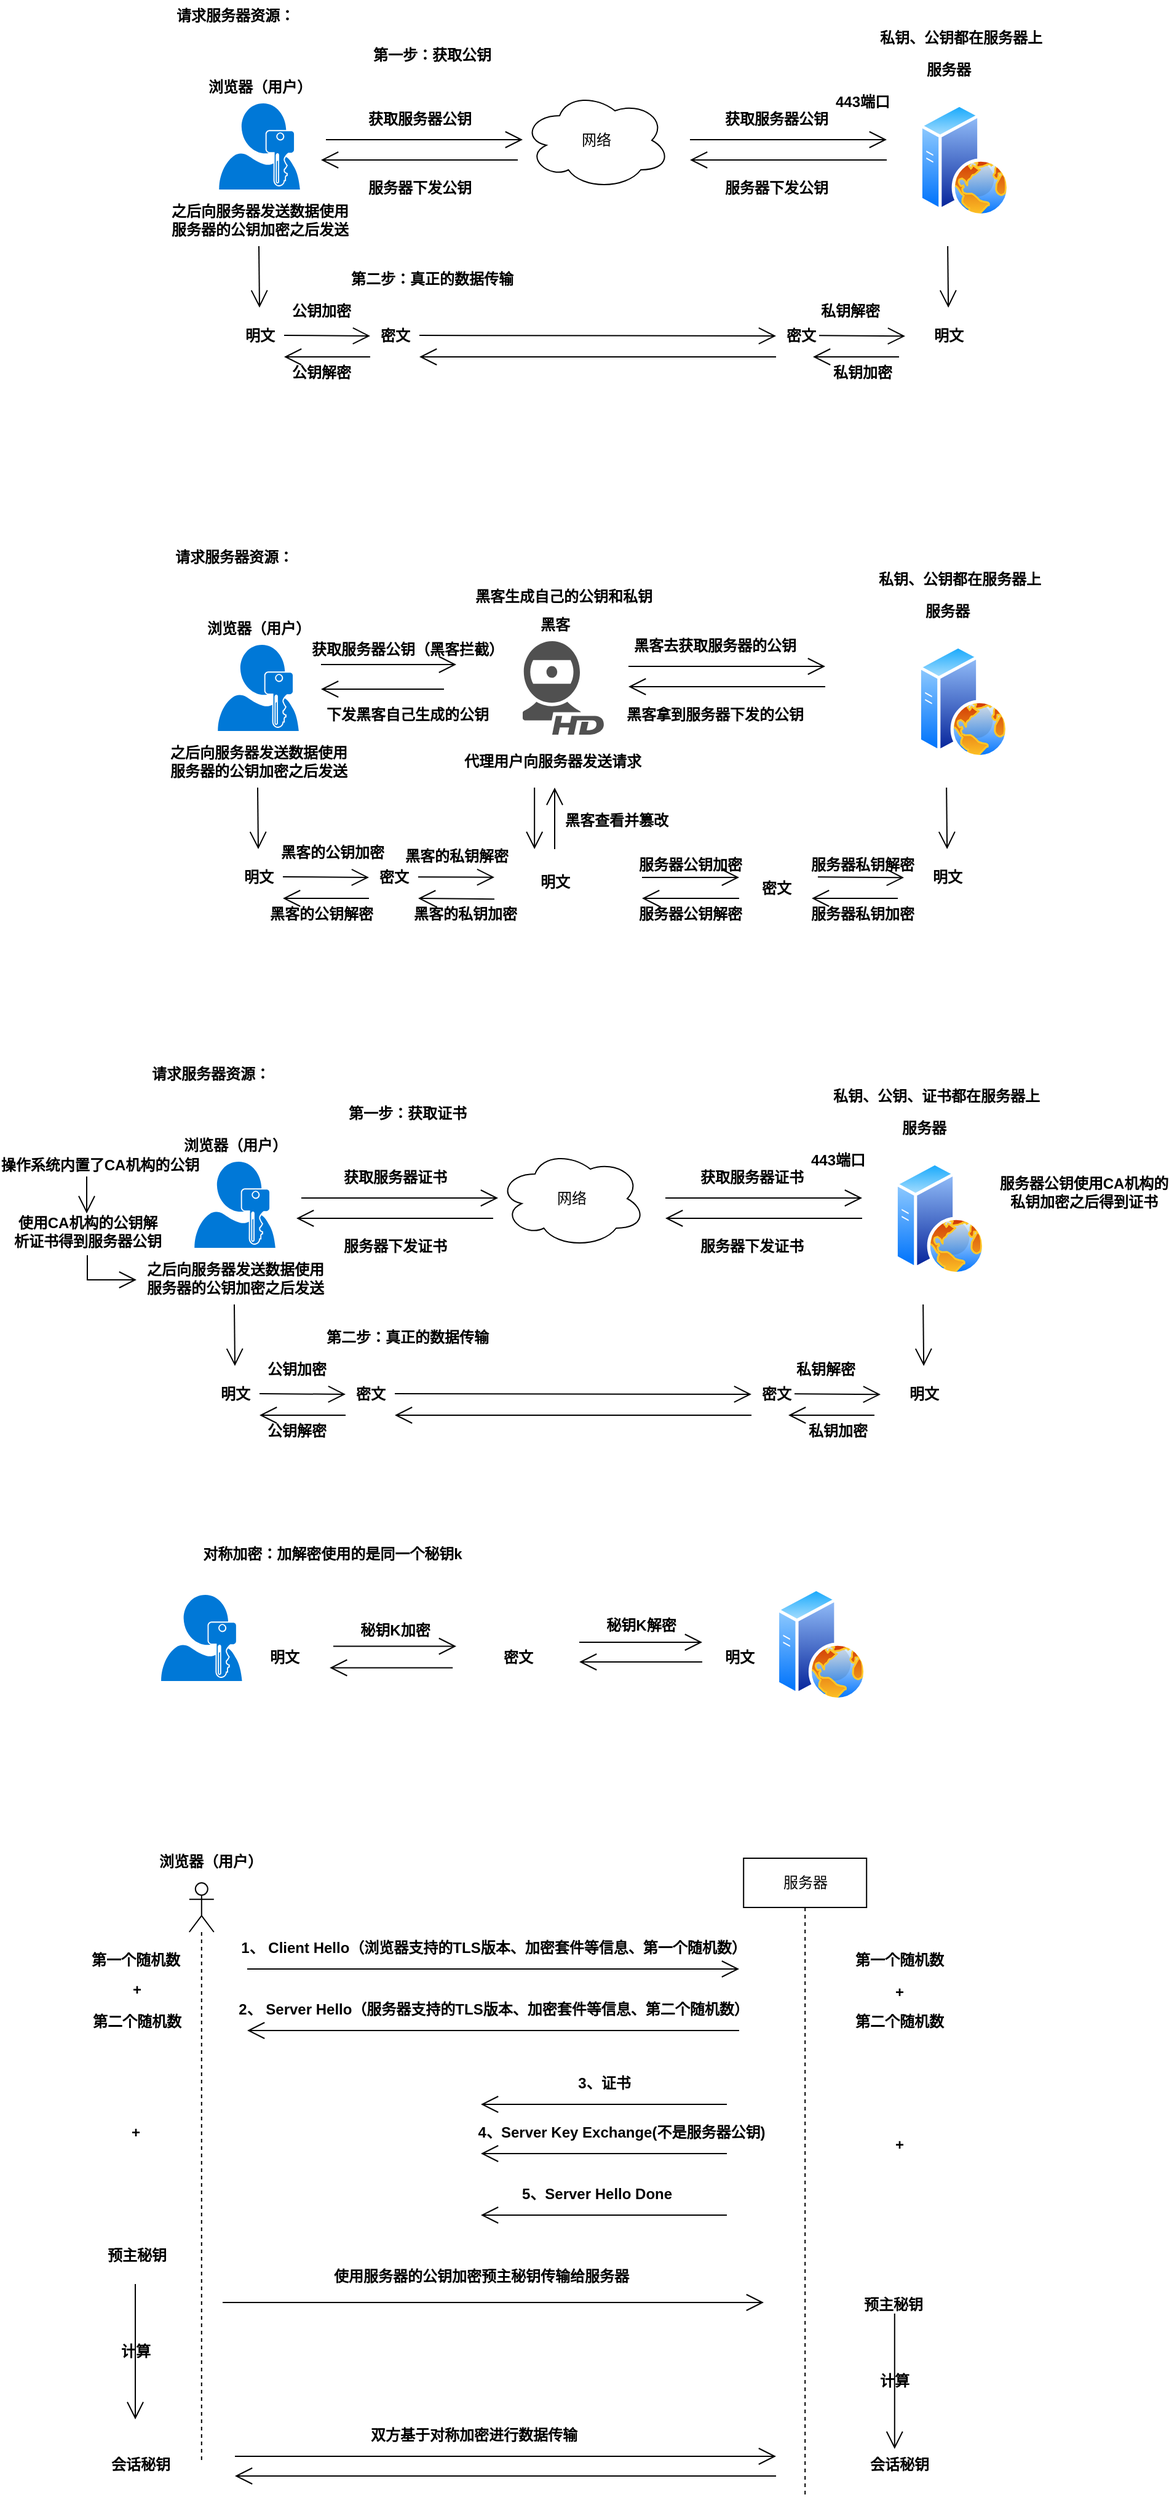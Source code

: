 <mxfile version="21.3.0" type="github">
  <diagram name="第 1 页" id="O23Y88hJr7wUiLWXJ_u-">
    <mxGraphModel dx="1953" dy="601" grid="1" gridSize="10" guides="1" tooltips="1" connect="1" arrows="1" fold="1" page="1" pageScale="1" pageWidth="827" pageHeight="1169" math="0" shadow="0">
      <root>
        <mxCell id="0" />
        <mxCell id="1" parent="0" />
        <mxCell id="Ln2cdZFhY50fQU2VHEEj-3" value="" style="sketch=0;aspect=fixed;pointerEvents=1;shadow=0;dashed=0;html=1;strokeColor=none;labelPosition=center;verticalLabelPosition=bottom;verticalAlign=top;align=center;shape=mxgraph.mscae.enterprise.user_permissions;fillColor=#0078D7;" vertex="1" parent="1">
          <mxGeometry x="167.1" y="154" width="65.8" height="70" as="geometry" />
        </mxCell>
        <mxCell id="Ln2cdZFhY50fQU2VHEEj-4" value="浏览器（用户）" style="text;align=center;fontStyle=1;verticalAlign=middle;spacingLeft=3;spacingRight=3;strokeColor=none;rotatable=0;points=[[0,0.5],[1,0.5]];portConstraint=eastwest;html=1;" vertex="1" parent="1">
          <mxGeometry x="160" y="128" width="80" height="26" as="geometry" />
        </mxCell>
        <mxCell id="Ln2cdZFhY50fQU2VHEEj-5" value="网络" style="ellipse;shape=cloud;whiteSpace=wrap;html=1;" vertex="1" parent="1">
          <mxGeometry x="414" y="144" width="120" height="80" as="geometry" />
        </mxCell>
        <mxCell id="Ln2cdZFhY50fQU2VHEEj-8" value="" style="image;aspect=fixed;perimeter=ellipsePerimeter;html=1;align=center;shadow=0;dashed=0;spacingTop=3;image=img/lib/active_directory/web_server.svg;" vertex="1" parent="1">
          <mxGeometry x="736.4" y="154" width="73.6" height="92" as="geometry" />
        </mxCell>
        <mxCell id="Ln2cdZFhY50fQU2VHEEj-9" value="服务器" style="text;align=center;fontStyle=1;verticalAlign=middle;spacingLeft=3;spacingRight=3;strokeColor=none;rotatable=0;points=[[0,0.5],[1,0.5]];portConstraint=eastwest;html=1;" vertex="1" parent="1">
          <mxGeometry x="720" y="114" width="80" height="26" as="geometry" />
        </mxCell>
        <mxCell id="Ln2cdZFhY50fQU2VHEEj-15" value="私钥、公钥都在服务器上" style="text;align=center;fontStyle=1;verticalAlign=middle;spacingLeft=3;spacingRight=3;strokeColor=none;rotatable=0;points=[[0,0.5],[1,0.5]];portConstraint=eastwest;html=1;" vertex="1" parent="1">
          <mxGeometry x="730" y="88" width="80" height="26" as="geometry" />
        </mxCell>
        <mxCell id="Ln2cdZFhY50fQU2VHEEj-17" value="" style="endArrow=open;endFill=1;endSize=12;html=1;rounded=0;curved=1;" edge="1" parent="1">
          <mxGeometry width="160" relative="1" as="geometry">
            <mxPoint x="254" y="183.5" as="sourcePoint" />
            <mxPoint x="414" y="183.5" as="targetPoint" />
          </mxGeometry>
        </mxCell>
        <mxCell id="Ln2cdZFhY50fQU2VHEEj-18" value="" style="endArrow=open;endFill=1;endSize=12;html=1;rounded=0;curved=1;" edge="1" parent="1">
          <mxGeometry width="160" relative="1" as="geometry">
            <mxPoint x="550" y="183.5" as="sourcePoint" />
            <mxPoint x="710" y="183.5" as="targetPoint" />
          </mxGeometry>
        </mxCell>
        <mxCell id="Ln2cdZFhY50fQU2VHEEj-19" value="" style="endArrow=open;endFill=1;endSize=12;html=1;rounded=0;curved=1;" edge="1" parent="1">
          <mxGeometry width="160" relative="1" as="geometry">
            <mxPoint x="410" y="200" as="sourcePoint" />
            <mxPoint x="250" y="200" as="targetPoint" />
          </mxGeometry>
        </mxCell>
        <mxCell id="Ln2cdZFhY50fQU2VHEEj-20" value="" style="endArrow=open;endFill=1;endSize=12;html=1;rounded=0;curved=1;" edge="1" parent="1">
          <mxGeometry width="160" relative="1" as="geometry">
            <mxPoint x="710" y="200" as="sourcePoint" />
            <mxPoint x="550" y="200" as="targetPoint" />
          </mxGeometry>
        </mxCell>
        <mxCell id="Ln2cdZFhY50fQU2VHEEj-22" value="服务器下发公钥" style="text;align=center;fontStyle=1;verticalAlign=middle;spacingLeft=3;spacingRight=3;strokeColor=none;rotatable=0;points=[[0,0.5],[1,0.5]];portConstraint=eastwest;html=1;" vertex="1" parent="1">
          <mxGeometry x="580" y="210" width="80" height="26" as="geometry" />
        </mxCell>
        <mxCell id="Ln2cdZFhY50fQU2VHEEj-23" value="服务器下发公钥" style="text;align=center;fontStyle=1;verticalAlign=middle;spacingLeft=3;spacingRight=3;strokeColor=none;rotatable=0;points=[[0,0.5],[1,0.5]];portConstraint=eastwest;html=1;" vertex="1" parent="1">
          <mxGeometry x="290" y="210" width="80" height="26" as="geometry" />
        </mxCell>
        <mxCell id="Ln2cdZFhY50fQU2VHEEj-26" value="之后向服务器发送数据使用&lt;br&gt;服务器的公钥加密之后发送" style="text;align=center;fontStyle=1;verticalAlign=middle;spacingLeft=3;spacingRight=3;strokeColor=none;rotatable=0;points=[[0,0.5],[1,0.5]];portConstraint=eastwest;html=1;" vertex="1" parent="1">
          <mxGeometry x="160" y="236" width="80" height="26" as="geometry" />
        </mxCell>
        <mxCell id="Ln2cdZFhY50fQU2VHEEj-27" value="获取服务器公钥" style="text;align=center;fontStyle=1;verticalAlign=middle;spacingLeft=3;spacingRight=3;strokeColor=none;rotatable=0;points=[[0,0.5],[1,0.5]];portConstraint=eastwest;html=1;" vertex="1" parent="1">
          <mxGeometry x="290" y="154" width="80" height="26" as="geometry" />
        </mxCell>
        <mxCell id="Ln2cdZFhY50fQU2VHEEj-28" value="获取服务器公钥" style="text;align=center;fontStyle=1;verticalAlign=middle;spacingLeft=3;spacingRight=3;strokeColor=none;rotatable=0;points=[[0,0.5],[1,0.5]];portConstraint=eastwest;html=1;" vertex="1" parent="1">
          <mxGeometry x="580" y="154" width="80" height="26" as="geometry" />
        </mxCell>
        <mxCell id="Ln2cdZFhY50fQU2VHEEj-31" value="请求服务器资源：" style="text;align=center;fontStyle=1;verticalAlign=middle;spacingLeft=3;spacingRight=3;strokeColor=none;rotatable=0;points=[[0,0.5],[1,0.5]];portConstraint=eastwest;html=1;" vertex="1" parent="1">
          <mxGeometry x="140" y="70" width="80" height="26" as="geometry" />
        </mxCell>
        <mxCell id="Ln2cdZFhY50fQU2VHEEj-32" value="443端口" style="text;align=center;fontStyle=1;verticalAlign=middle;spacingLeft=3;spacingRight=3;strokeColor=none;rotatable=0;points=[[0,0.5],[1,0.5]];portConstraint=eastwest;html=1;" vertex="1" parent="1">
          <mxGeometry x="650" y="140" width="80" height="26" as="geometry" />
        </mxCell>
        <mxCell id="Ln2cdZFhY50fQU2VHEEj-33" value="" style="endArrow=open;endFill=1;endSize=12;html=1;rounded=0;curved=1;" edge="1" parent="1">
          <mxGeometry width="160" relative="1" as="geometry">
            <mxPoint x="199.5" y="270" as="sourcePoint" />
            <mxPoint x="200" y="320" as="targetPoint" />
          </mxGeometry>
        </mxCell>
        <mxCell id="Ln2cdZFhY50fQU2VHEEj-34" value="明文" style="text;align=center;fontStyle=1;verticalAlign=middle;spacingLeft=3;spacingRight=3;strokeColor=none;rotatable=0;points=[[0,0.5],[1,0.5]];portConstraint=eastwest;html=1;" vertex="1" parent="1">
          <mxGeometry x="160" y="330" width="80" height="26" as="geometry" />
        </mxCell>
        <mxCell id="Ln2cdZFhY50fQU2VHEEj-36" value="" style="endArrow=open;endFill=1;endSize=12;html=1;rounded=0;curved=1;" edge="1" parent="1">
          <mxGeometry width="160" relative="1" as="geometry">
            <mxPoint x="220" y="342.5" as="sourcePoint" />
            <mxPoint x="290" y="343" as="targetPoint" />
          </mxGeometry>
        </mxCell>
        <mxCell id="Ln2cdZFhY50fQU2VHEEj-37" value="公钥加密" style="text;align=center;fontStyle=1;verticalAlign=middle;spacingLeft=3;spacingRight=3;strokeColor=none;rotatable=0;points=[[0,0.5],[1,0.5]];portConstraint=eastwest;html=1;" vertex="1" parent="1">
          <mxGeometry x="210" y="310" width="80" height="26" as="geometry" />
        </mxCell>
        <mxCell id="Ln2cdZFhY50fQU2VHEEj-38" value="密文" style="text;align=center;fontStyle=1;verticalAlign=middle;spacingLeft=3;spacingRight=3;strokeColor=none;rotatable=0;points=[[0,0.5],[1,0.5]];portConstraint=eastwest;html=1;" vertex="1" parent="1">
          <mxGeometry x="270" y="330" width="80" height="26" as="geometry" />
        </mxCell>
        <mxCell id="Ln2cdZFhY50fQU2VHEEj-39" value="" style="endArrow=open;endFill=1;endSize=12;html=1;rounded=0;curved=1;" edge="1" parent="1">
          <mxGeometry width="160" relative="1" as="geometry">
            <mxPoint x="330" y="342.5" as="sourcePoint" />
            <mxPoint x="620" y="343" as="targetPoint" />
          </mxGeometry>
        </mxCell>
        <mxCell id="Ln2cdZFhY50fQU2VHEEj-41" value="密文" style="text;align=center;fontStyle=1;verticalAlign=middle;spacingLeft=3;spacingRight=3;strokeColor=none;rotatable=0;points=[[0,0.5],[1,0.5]];portConstraint=eastwest;html=1;" vertex="1" parent="1">
          <mxGeometry x="600" y="330" width="80" height="26" as="geometry" />
        </mxCell>
        <mxCell id="Ln2cdZFhY50fQU2VHEEj-43" value="私钥解密" style="text;align=center;fontStyle=1;verticalAlign=middle;spacingLeft=3;spacingRight=3;strokeColor=none;rotatable=0;points=[[0,0.5],[1,0.5]];portConstraint=eastwest;html=1;" vertex="1" parent="1">
          <mxGeometry x="640" y="310" width="80" height="26" as="geometry" />
        </mxCell>
        <mxCell id="Ln2cdZFhY50fQU2VHEEj-44" value="" style="endArrow=open;endFill=1;endSize=12;html=1;rounded=0;curved=1;" edge="1" parent="1">
          <mxGeometry width="160" relative="1" as="geometry">
            <mxPoint x="655" y="342.66" as="sourcePoint" />
            <mxPoint x="725" y="343.16" as="targetPoint" />
          </mxGeometry>
        </mxCell>
        <mxCell id="Ln2cdZFhY50fQU2VHEEj-45" value="明文" style="text;align=center;fontStyle=1;verticalAlign=middle;spacingLeft=3;spacingRight=3;strokeColor=none;rotatable=0;points=[[0,0.5],[1,0.5]];portConstraint=eastwest;html=1;" vertex="1" parent="1">
          <mxGeometry x="720" y="330" width="80" height="26" as="geometry" />
        </mxCell>
        <mxCell id="Ln2cdZFhY50fQU2VHEEj-47" value="" style="endArrow=open;endFill=1;endSize=12;html=1;rounded=0;curved=1;" edge="1" parent="1">
          <mxGeometry width="160" relative="1" as="geometry">
            <mxPoint x="720" y="360" as="sourcePoint" />
            <mxPoint x="650" y="360" as="targetPoint" />
          </mxGeometry>
        </mxCell>
        <mxCell id="Ln2cdZFhY50fQU2VHEEj-48" value="私钥加密" style="text;align=center;fontStyle=1;verticalAlign=middle;spacingLeft=3;spacingRight=3;strokeColor=none;rotatable=0;points=[[0,0.5],[1,0.5]];portConstraint=eastwest;html=1;" vertex="1" parent="1">
          <mxGeometry x="650" y="360" width="80" height="26" as="geometry" />
        </mxCell>
        <mxCell id="Ln2cdZFhY50fQU2VHEEj-49" value="" style="endArrow=open;endFill=1;endSize=12;html=1;rounded=0;curved=1;" edge="1" parent="1">
          <mxGeometry width="160" relative="1" as="geometry">
            <mxPoint x="620" y="360" as="sourcePoint" />
            <mxPoint x="330" y="360" as="targetPoint" />
          </mxGeometry>
        </mxCell>
        <mxCell id="Ln2cdZFhY50fQU2VHEEj-50" value="" style="endArrow=open;endFill=1;endSize=12;html=1;rounded=0;curved=1;" edge="1" parent="1">
          <mxGeometry width="160" relative="1" as="geometry">
            <mxPoint x="290" y="360" as="sourcePoint" />
            <mxPoint x="220" y="360" as="targetPoint" />
          </mxGeometry>
        </mxCell>
        <mxCell id="Ln2cdZFhY50fQU2VHEEj-51" value="公钥解密" style="text;align=center;fontStyle=1;verticalAlign=middle;spacingLeft=3;spacingRight=3;strokeColor=none;rotatable=0;points=[[0,0.5],[1,0.5]];portConstraint=eastwest;html=1;" vertex="1" parent="1">
          <mxGeometry x="210" y="360" width="80" height="26" as="geometry" />
        </mxCell>
        <mxCell id="Ln2cdZFhY50fQU2VHEEj-53" value="" style="endArrow=open;endFill=1;endSize=12;html=1;rounded=0;curved=1;" edge="1" parent="1">
          <mxGeometry width="160" relative="1" as="geometry">
            <mxPoint x="759.58" y="270" as="sourcePoint" />
            <mxPoint x="760.08" y="320" as="targetPoint" />
          </mxGeometry>
        </mxCell>
        <mxCell id="Ln2cdZFhY50fQU2VHEEj-54" value="第一步：获取公钥" style="text;align=center;fontStyle=1;verticalAlign=middle;spacingLeft=3;spacingRight=3;strokeColor=none;rotatable=0;points=[[0,0.5],[1,0.5]];portConstraint=eastwest;html=1;" vertex="1" parent="1">
          <mxGeometry x="300" y="102" width="80" height="26" as="geometry" />
        </mxCell>
        <mxCell id="Ln2cdZFhY50fQU2VHEEj-55" value="第二步：真正的数据传输" style="text;align=center;fontStyle=1;verticalAlign=middle;spacingLeft=3;spacingRight=3;strokeColor=none;rotatable=0;points=[[0,0.5],[1,0.5]];portConstraint=eastwest;html=1;" vertex="1" parent="1">
          <mxGeometry x="300" y="284" width="80" height="26" as="geometry" />
        </mxCell>
        <mxCell id="Ln2cdZFhY50fQU2VHEEj-56" value="" style="sketch=0;aspect=fixed;pointerEvents=1;shadow=0;dashed=0;html=1;strokeColor=none;labelPosition=center;verticalLabelPosition=bottom;verticalAlign=top;align=center;shape=mxgraph.mscae.enterprise.user_permissions;fillColor=#0078D7;" vertex="1" parent="1">
          <mxGeometry x="166.1" y="594" width="65.8" height="70" as="geometry" />
        </mxCell>
        <mxCell id="Ln2cdZFhY50fQU2VHEEj-57" value="浏览器（用户）" style="text;align=center;fontStyle=1;verticalAlign=middle;spacingLeft=3;spacingRight=3;strokeColor=none;rotatable=0;points=[[0,0.5],[1,0.5]];portConstraint=eastwest;html=1;" vertex="1" parent="1">
          <mxGeometry x="159" y="568" width="80" height="26" as="geometry" />
        </mxCell>
        <mxCell id="Ln2cdZFhY50fQU2VHEEj-59" value="" style="image;aspect=fixed;perimeter=ellipsePerimeter;html=1;align=center;shadow=0;dashed=0;spacingTop=3;image=img/lib/active_directory/web_server.svg;" vertex="1" parent="1">
          <mxGeometry x="735.4" y="594" width="73.6" height="92" as="geometry" />
        </mxCell>
        <mxCell id="Ln2cdZFhY50fQU2VHEEj-60" value="服务器" style="text;align=center;fontStyle=1;verticalAlign=middle;spacingLeft=3;spacingRight=3;strokeColor=none;rotatable=0;points=[[0,0.5],[1,0.5]];portConstraint=eastwest;html=1;" vertex="1" parent="1">
          <mxGeometry x="719" y="554" width="80" height="26" as="geometry" />
        </mxCell>
        <mxCell id="Ln2cdZFhY50fQU2VHEEj-61" value="私钥、公钥都在服务器上" style="text;align=center;fontStyle=1;verticalAlign=middle;spacingLeft=3;spacingRight=3;strokeColor=none;rotatable=0;points=[[0,0.5],[1,0.5]];portConstraint=eastwest;html=1;" vertex="1" parent="1">
          <mxGeometry x="729" y="528" width="80" height="26" as="geometry" />
        </mxCell>
        <mxCell id="Ln2cdZFhY50fQU2VHEEj-68" value="之后向服务器发送数据使用&lt;br&gt;服务器的公钥加密之后发送" style="text;align=center;fontStyle=1;verticalAlign=middle;spacingLeft=3;spacingRight=3;strokeColor=none;rotatable=0;points=[[0,0.5],[1,0.5]];portConstraint=eastwest;html=1;" vertex="1" parent="1">
          <mxGeometry x="159" y="676" width="80" height="26" as="geometry" />
        </mxCell>
        <mxCell id="Ln2cdZFhY50fQU2VHEEj-69" value="获取服务器公钥（黑客拦截）" style="text;align=center;fontStyle=1;verticalAlign=middle;spacingLeft=3;spacingRight=3;strokeColor=none;rotatable=0;points=[[0,0.5],[1,0.5]];portConstraint=eastwest;html=1;" vertex="1" parent="1">
          <mxGeometry x="280" y="585" width="80" height="26" as="geometry" />
        </mxCell>
        <mxCell id="Ln2cdZFhY50fQU2VHEEj-71" value="请求服务器资源：" style="text;align=center;fontStyle=1;verticalAlign=middle;spacingLeft=3;spacingRight=3;strokeColor=none;rotatable=0;points=[[0,0.5],[1,0.5]];portConstraint=eastwest;html=1;" vertex="1" parent="1">
          <mxGeometry x="139" y="510" width="80" height="26" as="geometry" />
        </mxCell>
        <mxCell id="Ln2cdZFhY50fQU2VHEEj-73" value="" style="endArrow=open;endFill=1;endSize=12;html=1;rounded=0;curved=1;" edge="1" parent="1">
          <mxGeometry width="160" relative="1" as="geometry">
            <mxPoint x="198.5" y="710" as="sourcePoint" />
            <mxPoint x="199" y="760" as="targetPoint" />
          </mxGeometry>
        </mxCell>
        <mxCell id="Ln2cdZFhY50fQU2VHEEj-74" value="明文" style="text;align=center;fontStyle=1;verticalAlign=middle;spacingLeft=3;spacingRight=3;strokeColor=none;rotatable=0;points=[[0,0.5],[1,0.5]];portConstraint=eastwest;html=1;" vertex="1" parent="1">
          <mxGeometry x="159" y="770" width="80" height="26" as="geometry" />
        </mxCell>
        <mxCell id="Ln2cdZFhY50fQU2VHEEj-75" value="" style="endArrow=open;endFill=1;endSize=12;html=1;rounded=0;curved=1;" edge="1" parent="1">
          <mxGeometry width="160" relative="1" as="geometry">
            <mxPoint x="219" y="782.5" as="sourcePoint" />
            <mxPoint x="289" y="783" as="targetPoint" />
          </mxGeometry>
        </mxCell>
        <mxCell id="Ln2cdZFhY50fQU2VHEEj-76" value="黑客的公钥加密" style="text;align=center;fontStyle=1;verticalAlign=middle;spacingLeft=3;spacingRight=3;strokeColor=none;rotatable=0;points=[[0,0.5],[1,0.5]];portConstraint=eastwest;html=1;" vertex="1" parent="1">
          <mxGeometry x="219" y="750" width="80" height="26" as="geometry" />
        </mxCell>
        <mxCell id="Ln2cdZFhY50fQU2VHEEj-77" value="密文" style="text;align=center;fontStyle=1;verticalAlign=middle;spacingLeft=3;spacingRight=3;strokeColor=none;rotatable=0;points=[[0,0.5],[1,0.5]];portConstraint=eastwest;html=1;" vertex="1" parent="1">
          <mxGeometry x="269" y="770" width="80" height="26" as="geometry" />
        </mxCell>
        <mxCell id="Ln2cdZFhY50fQU2VHEEj-78" value="" style="endArrow=open;endFill=1;endSize=12;html=1;rounded=0;curved=1;" edge="1" parent="1">
          <mxGeometry width="160" relative="1" as="geometry">
            <mxPoint x="511" y="783" as="sourcePoint" />
            <mxPoint x="590" y="783" as="targetPoint" />
          </mxGeometry>
        </mxCell>
        <mxCell id="Ln2cdZFhY50fQU2VHEEj-79" value="密文" style="text;align=center;fontStyle=1;verticalAlign=middle;spacingLeft=3;spacingRight=3;strokeColor=none;rotatable=0;points=[[0,0.5],[1,0.5]];portConstraint=eastwest;html=1;" vertex="1" parent="1">
          <mxGeometry x="580" y="779" width="80" height="26" as="geometry" />
        </mxCell>
        <mxCell id="Ln2cdZFhY50fQU2VHEEj-80" value="服务器私钥解密" style="text;align=center;fontStyle=1;verticalAlign=middle;spacingLeft=3;spacingRight=3;strokeColor=none;rotatable=0;points=[[0,0.5],[1,0.5]];portConstraint=eastwest;html=1;" vertex="1" parent="1">
          <mxGeometry x="650" y="760" width="80" height="26" as="geometry" />
        </mxCell>
        <mxCell id="Ln2cdZFhY50fQU2VHEEj-81" value="" style="endArrow=open;endFill=1;endSize=12;html=1;rounded=0;curved=1;" edge="1" parent="1">
          <mxGeometry width="160" relative="1" as="geometry">
            <mxPoint x="654" y="782.66" as="sourcePoint" />
            <mxPoint x="724" y="783.16" as="targetPoint" />
          </mxGeometry>
        </mxCell>
        <mxCell id="Ln2cdZFhY50fQU2VHEEj-82" value="明文" style="text;align=center;fontStyle=1;verticalAlign=middle;spacingLeft=3;spacingRight=3;strokeColor=none;rotatable=0;points=[[0,0.5],[1,0.5]];portConstraint=eastwest;html=1;" vertex="1" parent="1">
          <mxGeometry x="719" y="770" width="80" height="26" as="geometry" />
        </mxCell>
        <mxCell id="Ln2cdZFhY50fQU2VHEEj-83" value="" style="endArrow=open;endFill=1;endSize=12;html=1;rounded=0;curved=1;" edge="1" parent="1">
          <mxGeometry width="160" relative="1" as="geometry">
            <mxPoint x="719" y="800" as="sourcePoint" />
            <mxPoint x="649" y="800" as="targetPoint" />
          </mxGeometry>
        </mxCell>
        <mxCell id="Ln2cdZFhY50fQU2VHEEj-84" value="服务器私钥加密" style="text;align=center;fontStyle=1;verticalAlign=middle;spacingLeft=3;spacingRight=3;strokeColor=none;rotatable=0;points=[[0,0.5],[1,0.5]];portConstraint=eastwest;html=1;" vertex="1" parent="1">
          <mxGeometry x="650" y="800" width="80" height="26" as="geometry" />
        </mxCell>
        <mxCell id="Ln2cdZFhY50fQU2VHEEj-85" value="" style="endArrow=open;endFill=1;endSize=12;html=1;rounded=0;curved=1;" edge="1" parent="1">
          <mxGeometry width="160" relative="1" as="geometry">
            <mxPoint x="590" y="800" as="sourcePoint" />
            <mxPoint x="511" y="800" as="targetPoint" />
          </mxGeometry>
        </mxCell>
        <mxCell id="Ln2cdZFhY50fQU2VHEEj-86" value="" style="endArrow=open;endFill=1;endSize=12;html=1;rounded=0;curved=1;" edge="1" parent="1">
          <mxGeometry width="160" relative="1" as="geometry">
            <mxPoint x="289" y="800" as="sourcePoint" />
            <mxPoint x="219" y="800" as="targetPoint" />
          </mxGeometry>
        </mxCell>
        <mxCell id="Ln2cdZFhY50fQU2VHEEj-87" value="黑客的公钥解密" style="text;align=center;fontStyle=1;verticalAlign=middle;spacingLeft=3;spacingRight=3;strokeColor=none;rotatable=0;points=[[0,0.5],[1,0.5]];portConstraint=eastwest;html=1;" vertex="1" parent="1">
          <mxGeometry x="210" y="800" width="80" height="26" as="geometry" />
        </mxCell>
        <mxCell id="Ln2cdZFhY50fQU2VHEEj-88" value="" style="endArrow=open;endFill=1;endSize=12;html=1;rounded=0;curved=1;" edge="1" parent="1">
          <mxGeometry width="160" relative="1" as="geometry">
            <mxPoint x="758.58" y="710" as="sourcePoint" />
            <mxPoint x="759.08" y="760" as="targetPoint" />
          </mxGeometry>
        </mxCell>
        <mxCell id="Ln2cdZFhY50fQU2VHEEj-91" value="" style="sketch=0;pointerEvents=1;shadow=0;dashed=0;html=1;strokeColor=none;fillColor=#505050;labelPosition=center;verticalLabelPosition=bottom;verticalAlign=top;outlineConnect=0;align=center;shape=mxgraph.office.devices.webcam_hd;" vertex="1" parent="1">
          <mxGeometry x="414" y="591" width="66" height="76" as="geometry" />
        </mxCell>
        <mxCell id="Ln2cdZFhY50fQU2VHEEj-92" value="黑客" style="text;align=center;fontStyle=1;verticalAlign=middle;spacingLeft=3;spacingRight=3;strokeColor=none;rotatable=0;points=[[0,0.5],[1,0.5]];portConstraint=eastwest;html=1;" vertex="1" parent="1">
          <mxGeometry x="400" y="565" width="80" height="26" as="geometry" />
        </mxCell>
        <mxCell id="Ln2cdZFhY50fQU2VHEEj-95" value="" style="endArrow=open;endFill=1;endSize=12;html=1;rounded=0;curved=1;" edge="1" parent="1">
          <mxGeometry width="160" relative="1" as="geometry">
            <mxPoint x="250" y="610" as="sourcePoint" />
            <mxPoint x="360" y="610" as="targetPoint" />
          </mxGeometry>
        </mxCell>
        <mxCell id="Ln2cdZFhY50fQU2VHEEj-96" value="" style="endArrow=open;endFill=1;endSize=12;html=1;rounded=0;curved=1;" edge="1" parent="1">
          <mxGeometry width="160" relative="1" as="geometry">
            <mxPoint x="350" y="630" as="sourcePoint" />
            <mxPoint x="250" y="630" as="targetPoint" />
          </mxGeometry>
        </mxCell>
        <mxCell id="Ln2cdZFhY50fQU2VHEEj-97" value="黑客生成自己的公钥和私钥" style="text;align=center;fontStyle=1;verticalAlign=middle;spacingLeft=3;spacingRight=3;strokeColor=none;rotatable=0;points=[[0,0.5],[1,0.5]];portConstraint=eastwest;html=1;" vertex="1" parent="1">
          <mxGeometry x="407" y="542" width="80" height="26" as="geometry" />
        </mxCell>
        <mxCell id="Ln2cdZFhY50fQU2VHEEj-98" value="下发黑客自己生成的公钥" style="text;align=center;fontStyle=1;verticalAlign=middle;spacingLeft=3;spacingRight=3;strokeColor=none;rotatable=0;points=[[0,0.5],[1,0.5]];portConstraint=eastwest;html=1;" vertex="1" parent="1">
          <mxGeometry x="280" y="638" width="80" height="26" as="geometry" />
        </mxCell>
        <mxCell id="Ln2cdZFhY50fQU2VHEEj-99" value="" style="endArrow=open;endFill=1;endSize=12;html=1;rounded=0;curved=1;" edge="1" parent="1">
          <mxGeometry width="160" relative="1" as="geometry">
            <mxPoint x="500" y="611.5" as="sourcePoint" />
            <mxPoint x="660" y="611.5" as="targetPoint" />
          </mxGeometry>
        </mxCell>
        <mxCell id="Ln2cdZFhY50fQU2VHEEj-100" value="" style="endArrow=open;endFill=1;endSize=12;html=1;rounded=0;curved=1;" edge="1" parent="1">
          <mxGeometry width="160" relative="1" as="geometry">
            <mxPoint x="660" y="628" as="sourcePoint" />
            <mxPoint x="500" y="628" as="targetPoint" />
          </mxGeometry>
        </mxCell>
        <mxCell id="Ln2cdZFhY50fQU2VHEEj-101" value="黑客拿到服务器下发的公钥" style="text;align=center;fontStyle=1;verticalAlign=middle;spacingLeft=3;spacingRight=3;strokeColor=none;rotatable=0;points=[[0,0.5],[1,0.5]];portConstraint=eastwest;html=1;" vertex="1" parent="1">
          <mxGeometry x="530" y="638" width="80" height="26" as="geometry" />
        </mxCell>
        <mxCell id="Ln2cdZFhY50fQU2VHEEj-102" value="黑客去获取服务器的公钥" style="text;align=center;fontStyle=1;verticalAlign=middle;spacingLeft=3;spacingRight=3;strokeColor=none;rotatable=0;points=[[0,0.5],[1,0.5]];portConstraint=eastwest;html=1;" vertex="1" parent="1">
          <mxGeometry x="530" y="582" width="80" height="26" as="geometry" />
        </mxCell>
        <mxCell id="Ln2cdZFhY50fQU2VHEEj-103" value="代理用户向服务器发送请求" style="text;align=center;fontStyle=1;verticalAlign=middle;spacingLeft=3;spacingRight=3;strokeColor=none;rotatable=0;points=[[0,0.5],[1,0.5]];portConstraint=eastwest;html=1;" vertex="1" parent="1">
          <mxGeometry x="398" y="676" width="80" height="26" as="geometry" />
        </mxCell>
        <mxCell id="Ln2cdZFhY50fQU2VHEEj-107" value="黑客的私钥解密" style="text;align=center;fontStyle=1;verticalAlign=middle;spacingLeft=3;spacingRight=3;strokeColor=none;rotatable=0;points=[[0,0.5],[1,0.5]];portConstraint=eastwest;html=1;" vertex="1" parent="1">
          <mxGeometry x="320" y="753" width="80" height="26" as="geometry" />
        </mxCell>
        <mxCell id="Ln2cdZFhY50fQU2VHEEj-110" value="" style="endArrow=open;endFill=1;endSize=12;html=1;rounded=0;curved=1;" edge="1" parent="1">
          <mxGeometry width="160" relative="1" as="geometry">
            <mxPoint x="391" y="800.57" as="sourcePoint" />
            <mxPoint x="329" y="800" as="targetPoint" />
          </mxGeometry>
        </mxCell>
        <mxCell id="Ln2cdZFhY50fQU2VHEEj-112" value="" style="endArrow=open;endFill=1;endSize=12;html=1;rounded=0;curved=1;" edge="1" parent="1">
          <mxGeometry width="160" relative="1" as="geometry">
            <mxPoint x="329" y="782.58" as="sourcePoint" />
            <mxPoint x="391" y="782.87" as="targetPoint" />
          </mxGeometry>
        </mxCell>
        <mxCell id="Ln2cdZFhY50fQU2VHEEj-113" value="黑客的私钥加密" style="text;align=center;fontStyle=1;verticalAlign=middle;spacingLeft=3;spacingRight=3;strokeColor=none;rotatable=0;points=[[0,0.5],[1,0.5]];portConstraint=eastwest;html=1;" vertex="1" parent="1">
          <mxGeometry x="327" y="800" width="80" height="26" as="geometry" />
        </mxCell>
        <mxCell id="Ln2cdZFhY50fQU2VHEEj-115" value="明文" style="text;align=center;fontStyle=1;verticalAlign=middle;spacingLeft=3;spacingRight=3;strokeColor=none;rotatable=0;points=[[0,0.5],[1,0.5]];portConstraint=eastwest;html=1;" vertex="1" parent="1">
          <mxGeometry x="400" y="774" width="80" height="26" as="geometry" />
        </mxCell>
        <mxCell id="Ln2cdZFhY50fQU2VHEEj-119" value="" style="endArrow=open;endFill=1;endSize=12;html=1;rounded=0;curved=1;" edge="1" parent="1">
          <mxGeometry width="160" relative="1" as="geometry">
            <mxPoint x="423.58" y="710" as="sourcePoint" />
            <mxPoint x="423.58" y="760" as="targetPoint" />
          </mxGeometry>
        </mxCell>
        <mxCell id="Ln2cdZFhY50fQU2VHEEj-120" value="" style="endArrow=open;endFill=1;endSize=12;html=1;rounded=0;curved=1;" edge="1" parent="1">
          <mxGeometry width="160" relative="1" as="geometry">
            <mxPoint x="440" y="760" as="sourcePoint" />
            <mxPoint x="440" y="710" as="targetPoint" />
          </mxGeometry>
        </mxCell>
        <mxCell id="Ln2cdZFhY50fQU2VHEEj-123" value="黑客查看并篡改" style="text;align=center;fontStyle=1;verticalAlign=middle;spacingLeft=3;spacingRight=3;strokeColor=none;rotatable=0;points=[[0,0.5],[1,0.5]];portConstraint=eastwest;html=1;" vertex="1" parent="1">
          <mxGeometry x="450" y="724" width="80" height="26" as="geometry" />
        </mxCell>
        <mxCell id="Ln2cdZFhY50fQU2VHEEj-125" value="服务器公钥加密" style="text;align=center;fontStyle=1;verticalAlign=middle;spacingLeft=3;spacingRight=3;strokeColor=none;rotatable=0;points=[[0,0.5],[1,0.5]];portConstraint=eastwest;html=1;" vertex="1" parent="1">
          <mxGeometry x="510" y="760" width="80" height="26" as="geometry" />
        </mxCell>
        <mxCell id="Ln2cdZFhY50fQU2VHEEj-126" value="服务器公钥解密" style="text;align=center;fontStyle=1;verticalAlign=middle;spacingLeft=3;spacingRight=3;strokeColor=none;rotatable=0;points=[[0,0.5],[1,0.5]];portConstraint=eastwest;html=1;" vertex="1" parent="1">
          <mxGeometry x="510" y="800" width="80" height="26" as="geometry" />
        </mxCell>
        <mxCell id="Ln2cdZFhY50fQU2VHEEj-128" value="" style="sketch=0;aspect=fixed;pointerEvents=1;shadow=0;dashed=0;html=1;strokeColor=none;labelPosition=center;verticalLabelPosition=bottom;verticalAlign=top;align=center;shape=mxgraph.mscae.enterprise.user_permissions;fillColor=#0078D7;" vertex="1" parent="1">
          <mxGeometry x="147.1" y="1014" width="65.8" height="70" as="geometry" />
        </mxCell>
        <mxCell id="Ln2cdZFhY50fQU2VHEEj-129" value="浏览器（用户）" style="text;align=center;fontStyle=1;verticalAlign=middle;spacingLeft=3;spacingRight=3;strokeColor=none;rotatable=0;points=[[0,0.5],[1,0.5]];portConstraint=eastwest;html=1;" vertex="1" parent="1">
          <mxGeometry x="140" y="988" width="80" height="26" as="geometry" />
        </mxCell>
        <mxCell id="Ln2cdZFhY50fQU2VHEEj-130" value="网络" style="ellipse;shape=cloud;whiteSpace=wrap;html=1;" vertex="1" parent="1">
          <mxGeometry x="394" y="1004" width="120" height="80" as="geometry" />
        </mxCell>
        <mxCell id="Ln2cdZFhY50fQU2VHEEj-131" value="" style="image;aspect=fixed;perimeter=ellipsePerimeter;html=1;align=center;shadow=0;dashed=0;spacingTop=3;image=img/lib/active_directory/web_server.svg;" vertex="1" parent="1">
          <mxGeometry x="716.4" y="1014" width="73.6" height="92" as="geometry" />
        </mxCell>
        <mxCell id="Ln2cdZFhY50fQU2VHEEj-132" value="服务器" style="text;align=center;fontStyle=1;verticalAlign=middle;spacingLeft=3;spacingRight=3;strokeColor=none;rotatable=0;points=[[0,0.5],[1,0.5]];portConstraint=eastwest;html=1;" vertex="1" parent="1">
          <mxGeometry x="700" y="974" width="80" height="26" as="geometry" />
        </mxCell>
        <mxCell id="Ln2cdZFhY50fQU2VHEEj-133" value="私钥、公钥、证书都在服务器上" style="text;align=center;fontStyle=1;verticalAlign=middle;spacingLeft=3;spacingRight=3;strokeColor=none;rotatable=0;points=[[0,0.5],[1,0.5]];portConstraint=eastwest;html=1;" vertex="1" parent="1">
          <mxGeometry x="710" y="948" width="80" height="26" as="geometry" />
        </mxCell>
        <mxCell id="Ln2cdZFhY50fQU2VHEEj-134" value="" style="endArrow=open;endFill=1;endSize=12;html=1;rounded=0;curved=1;" edge="1" parent="1">
          <mxGeometry width="160" relative="1" as="geometry">
            <mxPoint x="234" y="1043.5" as="sourcePoint" />
            <mxPoint x="394" y="1043.5" as="targetPoint" />
          </mxGeometry>
        </mxCell>
        <mxCell id="Ln2cdZFhY50fQU2VHEEj-135" value="" style="endArrow=open;endFill=1;endSize=12;html=1;rounded=0;curved=1;" edge="1" parent="1">
          <mxGeometry width="160" relative="1" as="geometry">
            <mxPoint x="530" y="1043.5" as="sourcePoint" />
            <mxPoint x="690" y="1043.5" as="targetPoint" />
          </mxGeometry>
        </mxCell>
        <mxCell id="Ln2cdZFhY50fQU2VHEEj-136" value="" style="endArrow=open;endFill=1;endSize=12;html=1;rounded=0;curved=1;" edge="1" parent="1">
          <mxGeometry width="160" relative="1" as="geometry">
            <mxPoint x="390" y="1060" as="sourcePoint" />
            <mxPoint x="230" y="1060" as="targetPoint" />
          </mxGeometry>
        </mxCell>
        <mxCell id="Ln2cdZFhY50fQU2VHEEj-137" value="" style="endArrow=open;endFill=1;endSize=12;html=1;rounded=0;curved=1;" edge="1" parent="1">
          <mxGeometry width="160" relative="1" as="geometry">
            <mxPoint x="690" y="1060" as="sourcePoint" />
            <mxPoint x="530" y="1060" as="targetPoint" />
          </mxGeometry>
        </mxCell>
        <mxCell id="Ln2cdZFhY50fQU2VHEEj-138" value="服务器下发证书" style="text;align=center;fontStyle=1;verticalAlign=middle;spacingLeft=3;spacingRight=3;strokeColor=none;rotatable=0;points=[[0,0.5],[1,0.5]];portConstraint=eastwest;html=1;" vertex="1" parent="1">
          <mxGeometry x="560" y="1070" width="80" height="26" as="geometry" />
        </mxCell>
        <mxCell id="Ln2cdZFhY50fQU2VHEEj-139" value="服务器下发证书" style="text;align=center;fontStyle=1;verticalAlign=middle;spacingLeft=3;spacingRight=3;strokeColor=none;rotatable=0;points=[[0,0.5],[1,0.5]];portConstraint=eastwest;html=1;" vertex="1" parent="1">
          <mxGeometry x="270" y="1070" width="80" height="26" as="geometry" />
        </mxCell>
        <mxCell id="Ln2cdZFhY50fQU2VHEEj-140" value="之后向服务器发送数据使用&lt;br&gt;服务器的公钥加密之后发送" style="text;align=center;fontStyle=1;verticalAlign=middle;spacingLeft=3;spacingRight=3;strokeColor=none;rotatable=0;points=[[0,0.5],[1,0.5]];portConstraint=eastwest;html=1;" vertex="1" parent="1">
          <mxGeometry x="140" y="1096" width="80" height="26" as="geometry" />
        </mxCell>
        <mxCell id="Ln2cdZFhY50fQU2VHEEj-141" value="获取服务器证书" style="text;align=center;fontStyle=1;verticalAlign=middle;spacingLeft=3;spacingRight=3;strokeColor=none;rotatable=0;points=[[0,0.5],[1,0.5]];portConstraint=eastwest;html=1;" vertex="1" parent="1">
          <mxGeometry x="270" y="1014" width="80" height="26" as="geometry" />
        </mxCell>
        <mxCell id="Ln2cdZFhY50fQU2VHEEj-142" value="获取服务器证书" style="text;align=center;fontStyle=1;verticalAlign=middle;spacingLeft=3;spacingRight=3;strokeColor=none;rotatable=0;points=[[0,0.5],[1,0.5]];portConstraint=eastwest;html=1;" vertex="1" parent="1">
          <mxGeometry x="560" y="1014" width="80" height="26" as="geometry" />
        </mxCell>
        <mxCell id="Ln2cdZFhY50fQU2VHEEj-143" value="请求服务器资源：" style="text;align=center;fontStyle=1;verticalAlign=middle;spacingLeft=3;spacingRight=3;strokeColor=none;rotatable=0;points=[[0,0.5],[1,0.5]];portConstraint=eastwest;html=1;" vertex="1" parent="1">
          <mxGeometry x="120" y="930" width="80" height="26" as="geometry" />
        </mxCell>
        <mxCell id="Ln2cdZFhY50fQU2VHEEj-144" value="443端口" style="text;align=center;fontStyle=1;verticalAlign=middle;spacingLeft=3;spacingRight=3;strokeColor=none;rotatable=0;points=[[0,0.5],[1,0.5]];portConstraint=eastwest;html=1;" vertex="1" parent="1">
          <mxGeometry x="630" y="1000" width="80" height="26" as="geometry" />
        </mxCell>
        <mxCell id="Ln2cdZFhY50fQU2VHEEj-145" value="" style="endArrow=open;endFill=1;endSize=12;html=1;rounded=0;curved=1;" edge="1" parent="1">
          <mxGeometry width="160" relative="1" as="geometry">
            <mxPoint x="179.5" y="1130" as="sourcePoint" />
            <mxPoint x="180" y="1180" as="targetPoint" />
          </mxGeometry>
        </mxCell>
        <mxCell id="Ln2cdZFhY50fQU2VHEEj-146" value="明文" style="text;align=center;fontStyle=1;verticalAlign=middle;spacingLeft=3;spacingRight=3;strokeColor=none;rotatable=0;points=[[0,0.5],[1,0.5]];portConstraint=eastwest;html=1;" vertex="1" parent="1">
          <mxGeometry x="140" y="1190" width="80" height="26" as="geometry" />
        </mxCell>
        <mxCell id="Ln2cdZFhY50fQU2VHEEj-147" value="" style="endArrow=open;endFill=1;endSize=12;html=1;rounded=0;curved=1;" edge="1" parent="1">
          <mxGeometry width="160" relative="1" as="geometry">
            <mxPoint x="200" y="1202.5" as="sourcePoint" />
            <mxPoint x="270" y="1203" as="targetPoint" />
          </mxGeometry>
        </mxCell>
        <mxCell id="Ln2cdZFhY50fQU2VHEEj-148" value="公钥加密" style="text;align=center;fontStyle=1;verticalAlign=middle;spacingLeft=3;spacingRight=3;strokeColor=none;rotatable=0;points=[[0,0.5],[1,0.5]];portConstraint=eastwest;html=1;" vertex="1" parent="1">
          <mxGeometry x="190" y="1170" width="80" height="26" as="geometry" />
        </mxCell>
        <mxCell id="Ln2cdZFhY50fQU2VHEEj-149" value="密文" style="text;align=center;fontStyle=1;verticalAlign=middle;spacingLeft=3;spacingRight=3;strokeColor=none;rotatable=0;points=[[0,0.5],[1,0.5]];portConstraint=eastwest;html=1;" vertex="1" parent="1">
          <mxGeometry x="250" y="1190" width="80" height="26" as="geometry" />
        </mxCell>
        <mxCell id="Ln2cdZFhY50fQU2VHEEj-150" value="" style="endArrow=open;endFill=1;endSize=12;html=1;rounded=0;curved=1;" edge="1" parent="1">
          <mxGeometry width="160" relative="1" as="geometry">
            <mxPoint x="310" y="1202.5" as="sourcePoint" />
            <mxPoint x="600" y="1203" as="targetPoint" />
          </mxGeometry>
        </mxCell>
        <mxCell id="Ln2cdZFhY50fQU2VHEEj-151" value="密文" style="text;align=center;fontStyle=1;verticalAlign=middle;spacingLeft=3;spacingRight=3;strokeColor=none;rotatable=0;points=[[0,0.5],[1,0.5]];portConstraint=eastwest;html=1;" vertex="1" parent="1">
          <mxGeometry x="580" y="1190" width="80" height="26" as="geometry" />
        </mxCell>
        <mxCell id="Ln2cdZFhY50fQU2VHEEj-152" value="私钥解密" style="text;align=center;fontStyle=1;verticalAlign=middle;spacingLeft=3;spacingRight=3;strokeColor=none;rotatable=0;points=[[0,0.5],[1,0.5]];portConstraint=eastwest;html=1;" vertex="1" parent="1">
          <mxGeometry x="620" y="1170" width="80" height="26" as="geometry" />
        </mxCell>
        <mxCell id="Ln2cdZFhY50fQU2VHEEj-153" value="" style="endArrow=open;endFill=1;endSize=12;html=1;rounded=0;curved=1;" edge="1" parent="1">
          <mxGeometry width="160" relative="1" as="geometry">
            <mxPoint x="635" y="1202.66" as="sourcePoint" />
            <mxPoint x="705" y="1203.16" as="targetPoint" />
          </mxGeometry>
        </mxCell>
        <mxCell id="Ln2cdZFhY50fQU2VHEEj-154" value="明文" style="text;align=center;fontStyle=1;verticalAlign=middle;spacingLeft=3;spacingRight=3;strokeColor=none;rotatable=0;points=[[0,0.5],[1,0.5]];portConstraint=eastwest;html=1;" vertex="1" parent="1">
          <mxGeometry x="700" y="1190" width="80" height="26" as="geometry" />
        </mxCell>
        <mxCell id="Ln2cdZFhY50fQU2VHEEj-155" value="" style="endArrow=open;endFill=1;endSize=12;html=1;rounded=0;curved=1;" edge="1" parent="1">
          <mxGeometry width="160" relative="1" as="geometry">
            <mxPoint x="700" y="1220" as="sourcePoint" />
            <mxPoint x="630" y="1220" as="targetPoint" />
          </mxGeometry>
        </mxCell>
        <mxCell id="Ln2cdZFhY50fQU2VHEEj-156" value="私钥加密" style="text;align=center;fontStyle=1;verticalAlign=middle;spacingLeft=3;spacingRight=3;strokeColor=none;rotatable=0;points=[[0,0.5],[1,0.5]];portConstraint=eastwest;html=1;" vertex="1" parent="1">
          <mxGeometry x="630" y="1220" width="80" height="26" as="geometry" />
        </mxCell>
        <mxCell id="Ln2cdZFhY50fQU2VHEEj-157" value="" style="endArrow=open;endFill=1;endSize=12;html=1;rounded=0;curved=1;" edge="1" parent="1">
          <mxGeometry width="160" relative="1" as="geometry">
            <mxPoint x="600" y="1220" as="sourcePoint" />
            <mxPoint x="310" y="1220" as="targetPoint" />
          </mxGeometry>
        </mxCell>
        <mxCell id="Ln2cdZFhY50fQU2VHEEj-158" value="" style="endArrow=open;endFill=1;endSize=12;html=1;rounded=0;curved=1;" edge="1" parent="1">
          <mxGeometry width="160" relative="1" as="geometry">
            <mxPoint x="270" y="1220" as="sourcePoint" />
            <mxPoint x="200" y="1220" as="targetPoint" />
          </mxGeometry>
        </mxCell>
        <mxCell id="Ln2cdZFhY50fQU2VHEEj-159" value="公钥解密" style="text;align=center;fontStyle=1;verticalAlign=middle;spacingLeft=3;spacingRight=3;strokeColor=none;rotatable=0;points=[[0,0.5],[1,0.5]];portConstraint=eastwest;html=1;" vertex="1" parent="1">
          <mxGeometry x="190" y="1220" width="80" height="26" as="geometry" />
        </mxCell>
        <mxCell id="Ln2cdZFhY50fQU2VHEEj-160" value="" style="endArrow=open;endFill=1;endSize=12;html=1;rounded=0;curved=1;" edge="1" parent="1">
          <mxGeometry width="160" relative="1" as="geometry">
            <mxPoint x="739.58" y="1130" as="sourcePoint" />
            <mxPoint x="740.08" y="1180" as="targetPoint" />
          </mxGeometry>
        </mxCell>
        <mxCell id="Ln2cdZFhY50fQU2VHEEj-161" value="第一步：获取证书" style="text;align=center;fontStyle=1;verticalAlign=middle;spacingLeft=3;spacingRight=3;strokeColor=none;rotatable=0;points=[[0,0.5],[1,0.5]];portConstraint=eastwest;html=1;" vertex="1" parent="1">
          <mxGeometry x="280" y="962" width="80" height="26" as="geometry" />
        </mxCell>
        <mxCell id="Ln2cdZFhY50fQU2VHEEj-162" value="第二步：真正的数据传输" style="text;align=center;fontStyle=1;verticalAlign=middle;spacingLeft=3;spacingRight=3;strokeColor=none;rotatable=0;points=[[0,0.5],[1,0.5]];portConstraint=eastwest;html=1;" vertex="1" parent="1">
          <mxGeometry x="280" y="1144" width="80" height="26" as="geometry" />
        </mxCell>
        <mxCell id="Ln2cdZFhY50fQU2VHEEj-163" value="服务器公钥使用CA机构的&lt;br&gt;私钥加密之后得到证书" style="text;align=center;fontStyle=1;verticalAlign=middle;spacingLeft=3;spacingRight=3;strokeColor=none;rotatable=0;points=[[0,0.5],[1,0.5]];portConstraint=eastwest;html=1;" vertex="1" parent="1">
          <mxGeometry x="830" y="1026" width="80" height="26" as="geometry" />
        </mxCell>
        <mxCell id="Ln2cdZFhY50fQU2VHEEj-164" value="操作系统内置了CA机构的公钥" style="text;align=center;fontStyle=1;verticalAlign=middle;spacingLeft=3;spacingRight=3;strokeColor=none;rotatable=0;points=[[0,0.5],[1,0.5]];portConstraint=eastwest;html=1;" vertex="1" parent="1">
          <mxGeometry x="30" y="1004" width="80" height="26" as="geometry" />
        </mxCell>
        <mxCell id="Ln2cdZFhY50fQU2VHEEj-165" value="使用CA机构的公钥解&lt;br&gt;析证书得到服务器公钥" style="text;align=center;fontStyle=1;verticalAlign=middle;spacingLeft=3;spacingRight=3;strokeColor=none;rotatable=0;points=[[0,0.5],[1,0.5]];portConstraint=eastwest;html=1;" vertex="1" parent="1">
          <mxGeometry x="20" y="1058" width="80" height="26" as="geometry" />
        </mxCell>
        <mxCell id="Ln2cdZFhY50fQU2VHEEj-171" value="" style="endArrow=open;endFill=1;endSize=12;html=1;rounded=0;" edge="1" parent="1">
          <mxGeometry width="160" relative="1" as="geometry">
            <mxPoint x="60" y="1090" as="sourcePoint" />
            <mxPoint x="100" y="1110" as="targetPoint" />
            <Array as="points">
              <mxPoint x="60" y="1110" />
            </Array>
          </mxGeometry>
        </mxCell>
        <mxCell id="Ln2cdZFhY50fQU2VHEEj-172" value="" style="endArrow=open;endFill=1;endSize=12;html=1;rounded=0;curved=1;" edge="1" parent="1">
          <mxGeometry width="160" relative="1" as="geometry">
            <mxPoint x="59.5" y="1026" as="sourcePoint" />
            <mxPoint x="59.5" y="1056" as="targetPoint" />
          </mxGeometry>
        </mxCell>
        <mxCell id="Ln2cdZFhY50fQU2VHEEj-174" value="" style="sketch=0;aspect=fixed;pointerEvents=1;shadow=0;dashed=0;html=1;strokeColor=none;labelPosition=center;verticalLabelPosition=bottom;verticalAlign=top;align=center;shape=mxgraph.mscae.enterprise.user_permissions;fillColor=#0078D7;" vertex="1" parent="1">
          <mxGeometry x="120" y="1366" width="65.8" height="70" as="geometry" />
        </mxCell>
        <mxCell id="Ln2cdZFhY50fQU2VHEEj-175" value="" style="image;aspect=fixed;perimeter=ellipsePerimeter;html=1;align=center;shadow=0;dashed=0;spacingTop=3;image=img/lib/active_directory/web_server.svg;" vertex="1" parent="1">
          <mxGeometry x="620" y="1360" width="73.6" height="92" as="geometry" />
        </mxCell>
        <mxCell id="Ln2cdZFhY50fQU2VHEEj-176" value="" style="endArrow=open;endFill=1;endSize=12;html=1;rounded=0;curved=1;" edge="1" parent="1">
          <mxGeometry width="160" relative="1" as="geometry">
            <mxPoint x="260" y="1407.75" as="sourcePoint" />
            <mxPoint x="360" y="1407.75" as="targetPoint" />
          </mxGeometry>
        </mxCell>
        <mxCell id="Ln2cdZFhY50fQU2VHEEj-177" value="对称加密：加解密使用的是同一个秘钥k" style="text;align=center;fontStyle=1;verticalAlign=middle;spacingLeft=3;spacingRight=3;strokeColor=none;rotatable=0;points=[[0,0.5],[1,0.5]];portConstraint=eastwest;html=1;" vertex="1" parent="1">
          <mxGeometry x="219" y="1320" width="80" height="26" as="geometry" />
        </mxCell>
        <mxCell id="Ln2cdZFhY50fQU2VHEEj-178" value="密文" style="text;align=center;fontStyle=1;verticalAlign=middle;spacingLeft=3;spacingRight=3;strokeColor=none;rotatable=0;points=[[0,0.5],[1,0.5]];portConstraint=eastwest;html=1;" vertex="1" parent="1">
          <mxGeometry x="370" y="1404" width="80" height="26" as="geometry" />
        </mxCell>
        <mxCell id="Ln2cdZFhY50fQU2VHEEj-181" value="" style="endArrow=open;endFill=1;endSize=12;html=1;rounded=0;curved=1;" edge="1" parent="1">
          <mxGeometry width="160" relative="1" as="geometry">
            <mxPoint x="460" y="1404.5" as="sourcePoint" />
            <mxPoint x="560" y="1404.5" as="targetPoint" />
          </mxGeometry>
        </mxCell>
        <mxCell id="Ln2cdZFhY50fQU2VHEEj-182" value="" style="endArrow=open;endFill=1;endSize=12;html=1;rounded=0;curved=1;" edge="1" parent="1">
          <mxGeometry width="160" relative="1" as="geometry">
            <mxPoint x="357.1" y="1425.25" as="sourcePoint" />
            <mxPoint x="257.1" y="1425.25" as="targetPoint" />
          </mxGeometry>
        </mxCell>
        <mxCell id="Ln2cdZFhY50fQU2VHEEj-183" value="" style="endArrow=open;endFill=1;endSize=12;html=1;rounded=0;curved=1;" edge="1" parent="1">
          <mxGeometry width="160" relative="1" as="geometry">
            <mxPoint x="560" y="1420.5" as="sourcePoint" />
            <mxPoint x="460" y="1420.5" as="targetPoint" />
          </mxGeometry>
        </mxCell>
        <mxCell id="Ln2cdZFhY50fQU2VHEEj-184" value="明文" style="text;align=center;fontStyle=1;verticalAlign=middle;spacingLeft=3;spacingRight=3;strokeColor=none;rotatable=0;points=[[0,0.5],[1,0.5]];portConstraint=eastwest;html=1;" vertex="1" parent="1">
          <mxGeometry x="180" y="1404" width="80" height="26" as="geometry" />
        </mxCell>
        <mxCell id="Ln2cdZFhY50fQU2VHEEj-185" value="明文" style="text;align=center;fontStyle=1;verticalAlign=middle;spacingLeft=3;spacingRight=3;strokeColor=none;rotatable=0;points=[[0,0.5],[1,0.5]];portConstraint=eastwest;html=1;" vertex="1" parent="1">
          <mxGeometry x="550" y="1404" width="80" height="26" as="geometry" />
        </mxCell>
        <mxCell id="Ln2cdZFhY50fQU2VHEEj-186" value="秘钥K加密" style="text;align=center;fontStyle=1;verticalAlign=middle;spacingLeft=3;spacingRight=3;strokeColor=none;rotatable=0;points=[[0,0.5],[1,0.5]];portConstraint=eastwest;html=1;" vertex="1" parent="1">
          <mxGeometry x="270" y="1382" width="80" height="26" as="geometry" />
        </mxCell>
        <mxCell id="Ln2cdZFhY50fQU2VHEEj-187" value="秘钥K解密" style="text;align=center;fontStyle=1;verticalAlign=middle;spacingLeft=3;spacingRight=3;strokeColor=none;rotatable=0;points=[[0,0.5],[1,0.5]];portConstraint=eastwest;html=1;" vertex="1" parent="1">
          <mxGeometry x="470" y="1378" width="80" height="26" as="geometry" />
        </mxCell>
        <mxCell id="Ln2cdZFhY50fQU2VHEEj-188" value="" style="shape=umlLifeline;perimeter=lifelinePerimeter;whiteSpace=wrap;html=1;container=1;dropTarget=0;collapsible=0;recursiveResize=0;outlineConnect=0;portConstraint=eastwest;newEdgeStyle={&quot;edgeStyle&quot;:&quot;elbowEdgeStyle&quot;,&quot;elbow&quot;:&quot;vertical&quot;,&quot;curved&quot;:0,&quot;rounded&quot;:0};participant=umlActor;" vertex="1" parent="1">
          <mxGeometry x="142.9" y="1600" width="20" height="470" as="geometry" />
        </mxCell>
        <mxCell id="Ln2cdZFhY50fQU2VHEEj-189" value="浏览器（用户）" style="text;align=center;fontStyle=1;verticalAlign=middle;spacingLeft=3;spacingRight=3;strokeColor=none;rotatable=0;points=[[0,0.5],[1,0.5]];portConstraint=eastwest;html=1;" vertex="1" parent="1">
          <mxGeometry x="120" y="1570" width="80" height="26" as="geometry" />
        </mxCell>
        <mxCell id="Ln2cdZFhY50fQU2VHEEj-190" value="服务器" style="shape=umlLifeline;perimeter=lifelinePerimeter;whiteSpace=wrap;html=1;container=1;dropTarget=0;collapsible=0;recursiveResize=0;outlineConnect=0;portConstraint=eastwest;newEdgeStyle={&quot;edgeStyle&quot;:&quot;elbowEdgeStyle&quot;,&quot;elbow&quot;:&quot;vertical&quot;,&quot;curved&quot;:0,&quot;rounded&quot;:0};" vertex="1" parent="1">
          <mxGeometry x="593.6" y="1580" width="100" height="520" as="geometry" />
        </mxCell>
        <mxCell id="Ln2cdZFhY50fQU2VHEEj-191" value="" style="endArrow=open;endFill=1;endSize=12;html=1;rounded=0;curved=1;" edge="1" parent="1">
          <mxGeometry width="160" relative="1" as="geometry">
            <mxPoint x="190" y="1670" as="sourcePoint" />
            <mxPoint x="590" y="1670" as="targetPoint" />
          </mxGeometry>
        </mxCell>
        <mxCell id="Ln2cdZFhY50fQU2VHEEj-193" value="1、 Client Hello（浏览器支持的TLS版本、加密套件等信息、第一个随机数）" style="text;align=center;fontStyle=1;verticalAlign=middle;spacingLeft=3;spacingRight=3;strokeColor=none;rotatable=0;points=[[0,0.5],[1,0.5]];portConstraint=eastwest;html=1;" vertex="1" parent="1">
          <mxGeometry x="350" y="1640" width="80" height="26" as="geometry" />
        </mxCell>
        <mxCell id="Ln2cdZFhY50fQU2VHEEj-195" value="" style="endArrow=open;endFill=1;endSize=12;html=1;rounded=0;curved=1;" edge="1" parent="1">
          <mxGeometry width="160" relative="1" as="geometry">
            <mxPoint x="590" y="1720" as="sourcePoint" />
            <mxPoint x="190" y="1720" as="targetPoint" />
          </mxGeometry>
        </mxCell>
        <mxCell id="Ln2cdZFhY50fQU2VHEEj-196" value="2、 Server Hello（服务器支持的TLS版本、加密套件等信息、第二个随机数）" style="text;align=center;fontStyle=1;verticalAlign=middle;spacingLeft=3;spacingRight=3;strokeColor=none;rotatable=0;points=[[0,0.5],[1,0.5]];portConstraint=eastwest;html=1;" vertex="1" parent="1">
          <mxGeometry x="350" y="1690" width="80" height="26" as="geometry" />
        </mxCell>
        <mxCell id="Ln2cdZFhY50fQU2VHEEj-197" value="" style="endArrow=open;endFill=1;endSize=12;html=1;rounded=0;curved=1;" edge="1" parent="1">
          <mxGeometry width="160" relative="1" as="geometry">
            <mxPoint x="580" y="1780" as="sourcePoint" />
            <mxPoint x="380" y="1780" as="targetPoint" />
          </mxGeometry>
        </mxCell>
        <mxCell id="Ln2cdZFhY50fQU2VHEEj-199" value="" style="endArrow=open;endFill=1;endSize=12;html=1;rounded=0;curved=1;" edge="1" parent="1">
          <mxGeometry width="160" relative="1" as="geometry">
            <mxPoint x="580" y="1870" as="sourcePoint" />
            <mxPoint x="380" y="1870" as="targetPoint" />
          </mxGeometry>
        </mxCell>
        <mxCell id="Ln2cdZFhY50fQU2VHEEj-200" value="" style="endArrow=open;endFill=1;endSize=12;html=1;rounded=0;curved=1;" edge="1" parent="1">
          <mxGeometry width="160" relative="1" as="geometry">
            <mxPoint x="580" y="1820" as="sourcePoint" />
            <mxPoint x="380" y="1820" as="targetPoint" />
          </mxGeometry>
        </mxCell>
        <mxCell id="Ln2cdZFhY50fQU2VHEEj-201" value="3、证书" style="text;align=center;fontStyle=1;verticalAlign=middle;spacingLeft=3;spacingRight=3;strokeColor=none;rotatable=0;points=[[0,0.5],[1,0.5]];portConstraint=eastwest;html=1;" vertex="1" parent="1">
          <mxGeometry x="440" y="1750" width="80" height="26" as="geometry" />
        </mxCell>
        <mxCell id="Ln2cdZFhY50fQU2VHEEj-202" value="&lt;div style=&quot;orphans: 4; text-align: start;&quot;&gt;&lt;span style=&quot;background-color: initial;&quot;&gt;4、Server Key Exchange(不是服务器公钥)&lt;/span&gt;&lt;/div&gt;" style="text;align=center;fontStyle=1;verticalAlign=middle;spacingLeft=3;spacingRight=3;strokeColor=none;rotatable=0;points=[[0,0.5],[1,0.5]];portConstraint=eastwest;html=1;" vertex="1" parent="1">
          <mxGeometry x="454" y="1790" width="80" height="26" as="geometry" />
        </mxCell>
        <mxCell id="Ln2cdZFhY50fQU2VHEEj-203" value="5、Server Hello Done" style="text;align=center;fontStyle=1;verticalAlign=middle;spacingLeft=3;spacingRight=3;strokeColor=none;rotatable=0;points=[[0,0.5],[1,0.5]];portConstraint=eastwest;html=1;" vertex="1" parent="1">
          <mxGeometry x="434" y="1840" width="80" height="26" as="geometry" />
        </mxCell>
        <mxCell id="Ln2cdZFhY50fQU2VHEEj-206" value="第一个随机数" style="text;align=center;fontStyle=1;verticalAlign=middle;spacingLeft=3;spacingRight=3;strokeColor=none;rotatable=0;points=[[0,0.5],[1,0.5]];portConstraint=eastwest;html=1;" vertex="1" parent="1">
          <mxGeometry x="59" y="1650" width="80" height="26" as="geometry" />
        </mxCell>
        <mxCell id="Ln2cdZFhY50fQU2VHEEj-207" value="第一个随机数" style="text;align=center;fontStyle=1;verticalAlign=middle;spacingLeft=3;spacingRight=3;strokeColor=none;rotatable=0;points=[[0,0.5],[1,0.5]];portConstraint=eastwest;html=1;" vertex="1" parent="1">
          <mxGeometry x="680" y="1650" width="80" height="26" as="geometry" />
        </mxCell>
        <mxCell id="Ln2cdZFhY50fQU2VHEEj-208" value="第二个随机数" style="text;align=center;fontStyle=1;verticalAlign=middle;spacingLeft=3;spacingRight=3;strokeColor=none;rotatable=0;points=[[0,0.5],[1,0.5]];portConstraint=eastwest;html=1;" vertex="1" parent="1">
          <mxGeometry x="60" y="1700" width="80" height="26" as="geometry" />
        </mxCell>
        <mxCell id="Ln2cdZFhY50fQU2VHEEj-209" value="第二个随机数" style="text;align=center;fontStyle=1;verticalAlign=middle;spacingLeft=3;spacingRight=3;strokeColor=none;rotatable=0;points=[[0,0.5],[1,0.5]];portConstraint=eastwest;html=1;" vertex="1" parent="1">
          <mxGeometry x="680" y="1700" width="80" height="26" as="geometry" />
        </mxCell>
        <mxCell id="Ln2cdZFhY50fQU2VHEEj-210" value="预主秘钥" style="text;align=center;fontStyle=1;verticalAlign=middle;spacingLeft=3;spacingRight=3;strokeColor=none;rotatable=0;points=[[0,0.5],[1,0.5]];portConstraint=eastwest;html=1;" vertex="1" parent="1">
          <mxGeometry x="60" y="1890" width="80" height="26" as="geometry" />
        </mxCell>
        <mxCell id="Ln2cdZFhY50fQU2VHEEj-211" value="预主秘钥" style="text;align=center;fontStyle=1;verticalAlign=middle;spacingLeft=3;spacingRight=3;strokeColor=none;rotatable=0;points=[[0,0.5],[1,0.5]];portConstraint=eastwest;html=1;" vertex="1" parent="1">
          <mxGeometry x="675.4" y="1930" width="80" height="26" as="geometry" />
        </mxCell>
        <mxCell id="Ln2cdZFhY50fQU2VHEEj-212" value="会话秘钥" style="text;align=center;fontStyle=1;verticalAlign=middle;spacingLeft=3;spacingRight=3;strokeColor=none;rotatable=0;points=[[0,0.5],[1,0.5]];portConstraint=eastwest;html=1;" vertex="1" parent="1">
          <mxGeometry x="62.9" y="2060" width="80" height="26" as="geometry" />
        </mxCell>
        <mxCell id="Ln2cdZFhY50fQU2VHEEj-213" value="会话秘钥" style="text;align=center;fontStyle=1;verticalAlign=middle;spacingLeft=3;spacingRight=3;strokeColor=none;rotatable=0;points=[[0,0.5],[1,0.5]];portConstraint=eastwest;html=1;" vertex="1" parent="1">
          <mxGeometry x="680" y="2060" width="80" height="26" as="geometry" />
        </mxCell>
        <mxCell id="Ln2cdZFhY50fQU2VHEEj-215" value="" style="endArrow=open;endFill=1;endSize=12;html=1;rounded=0;curved=1;" edge="1" parent="1">
          <mxGeometry width="160" relative="1" as="geometry">
            <mxPoint x="170" y="1941" as="sourcePoint" />
            <mxPoint x="610" y="1941" as="targetPoint" />
          </mxGeometry>
        </mxCell>
        <mxCell id="Ln2cdZFhY50fQU2VHEEj-216" value="使用服务器的公钥加密预主秘钥传输给服务器" style="text;align=center;fontStyle=1;verticalAlign=middle;spacingLeft=3;spacingRight=3;strokeColor=none;rotatable=0;points=[[0,0.5],[1,0.5]];portConstraint=eastwest;html=1;" vertex="1" parent="1">
          <mxGeometry x="230" y="1907" width="300" height="26" as="geometry" />
        </mxCell>
        <mxCell id="Ln2cdZFhY50fQU2VHEEj-219" value="" style="endArrow=open;endFill=1;endSize=12;html=1;rounded=0;curved=1;" edge="1" parent="1">
          <mxGeometry width="160" relative="1" as="geometry">
            <mxPoint x="180" y="2066" as="sourcePoint" />
            <mxPoint x="620" y="2066" as="targetPoint" />
          </mxGeometry>
        </mxCell>
        <mxCell id="Ln2cdZFhY50fQU2VHEEj-220" value="" style="endArrow=open;endFill=1;endSize=12;html=1;rounded=0;curved=1;" edge="1" parent="1">
          <mxGeometry width="160" relative="1" as="geometry">
            <mxPoint x="620" y="2082" as="sourcePoint" />
            <mxPoint x="180" y="2082" as="targetPoint" />
          </mxGeometry>
        </mxCell>
        <mxCell id="Ln2cdZFhY50fQU2VHEEj-221" value="双方基于对称加密进行数据传输" style="text;align=center;fontStyle=1;verticalAlign=middle;spacingLeft=3;spacingRight=3;strokeColor=none;rotatable=0;points=[[0,0.5],[1,0.5]];portConstraint=eastwest;html=1;" vertex="1" parent="1">
          <mxGeometry x="334" y="2036" width="80" height="26" as="geometry" />
        </mxCell>
        <mxCell id="Ln2cdZFhY50fQU2VHEEj-222" value="+" style="text;align=center;fontStyle=1;verticalAlign=middle;spacingLeft=3;spacingRight=3;strokeColor=none;rotatable=0;points=[[0,0.5],[1,0.5]];portConstraint=eastwest;html=1;" vertex="1" parent="1">
          <mxGeometry x="60" y="1674" width="80" height="26" as="geometry" />
        </mxCell>
        <mxCell id="Ln2cdZFhY50fQU2VHEEj-223" value="+" style="text;align=center;fontStyle=1;verticalAlign=middle;spacingLeft=3;spacingRight=3;strokeColor=none;rotatable=0;points=[[0,0.5],[1,0.5]];portConstraint=eastwest;html=1;" vertex="1" parent="1">
          <mxGeometry x="59" y="1790" width="80" height="26" as="geometry" />
        </mxCell>
        <mxCell id="Ln2cdZFhY50fQU2VHEEj-224" value="+" style="text;align=center;fontStyle=1;verticalAlign=middle;spacingLeft=3;spacingRight=3;strokeColor=none;rotatable=0;points=[[0,0.5],[1,0.5]];portConstraint=eastwest;html=1;" vertex="1" parent="1">
          <mxGeometry x="680" y="1800" width="80" height="26" as="geometry" />
        </mxCell>
        <mxCell id="Ln2cdZFhY50fQU2VHEEj-225" value="+" style="text;align=center;fontStyle=1;verticalAlign=middle;spacingLeft=3;spacingRight=3;strokeColor=none;rotatable=0;points=[[0,0.5],[1,0.5]];portConstraint=eastwest;html=1;" vertex="1" parent="1">
          <mxGeometry x="680" y="1676" width="80" height="26" as="geometry" />
        </mxCell>
        <mxCell id="Ln2cdZFhY50fQU2VHEEj-226" value="" style="endArrow=open;endFill=1;endSize=12;html=1;rounded=0;curved=1;" edge="1" parent="1">
          <mxGeometry width="160" relative="1" as="geometry">
            <mxPoint x="99" y="1926" as="sourcePoint" />
            <mxPoint x="99" y="2036" as="targetPoint" />
            <Array as="points">
              <mxPoint x="99" y="1976" />
            </Array>
          </mxGeometry>
        </mxCell>
        <mxCell id="Ln2cdZFhY50fQU2VHEEj-227" value="计算" style="text;align=center;fontStyle=1;verticalAlign=middle;spacingLeft=3;spacingRight=3;strokeColor=none;rotatable=0;points=[[0,0.5],[1,0.5]];portConstraint=eastwest;html=1;" vertex="1" parent="1">
          <mxGeometry x="59" y="1966" width="80" height="30" as="geometry" />
        </mxCell>
        <mxCell id="Ln2cdZFhY50fQU2VHEEj-229" value="" style="endArrow=open;endFill=1;endSize=12;html=1;rounded=0;curved=1;" edge="1" parent="1">
          <mxGeometry width="160" relative="1" as="geometry">
            <mxPoint x="716.4" y="1950" as="sourcePoint" />
            <mxPoint x="716.4" y="2060" as="targetPoint" />
            <Array as="points">
              <mxPoint x="716.4" y="2000" />
            </Array>
          </mxGeometry>
        </mxCell>
        <mxCell id="Ln2cdZFhY50fQU2VHEEj-230" value="计算" style="text;align=center;fontStyle=1;verticalAlign=middle;spacingLeft=3;spacingRight=3;strokeColor=none;rotatable=0;points=[[0,0.5],[1,0.5]];portConstraint=eastwest;html=1;" vertex="1" parent="1">
          <mxGeometry x="676.4" y="1990" width="80" height="30" as="geometry" />
        </mxCell>
      </root>
    </mxGraphModel>
  </diagram>
</mxfile>
